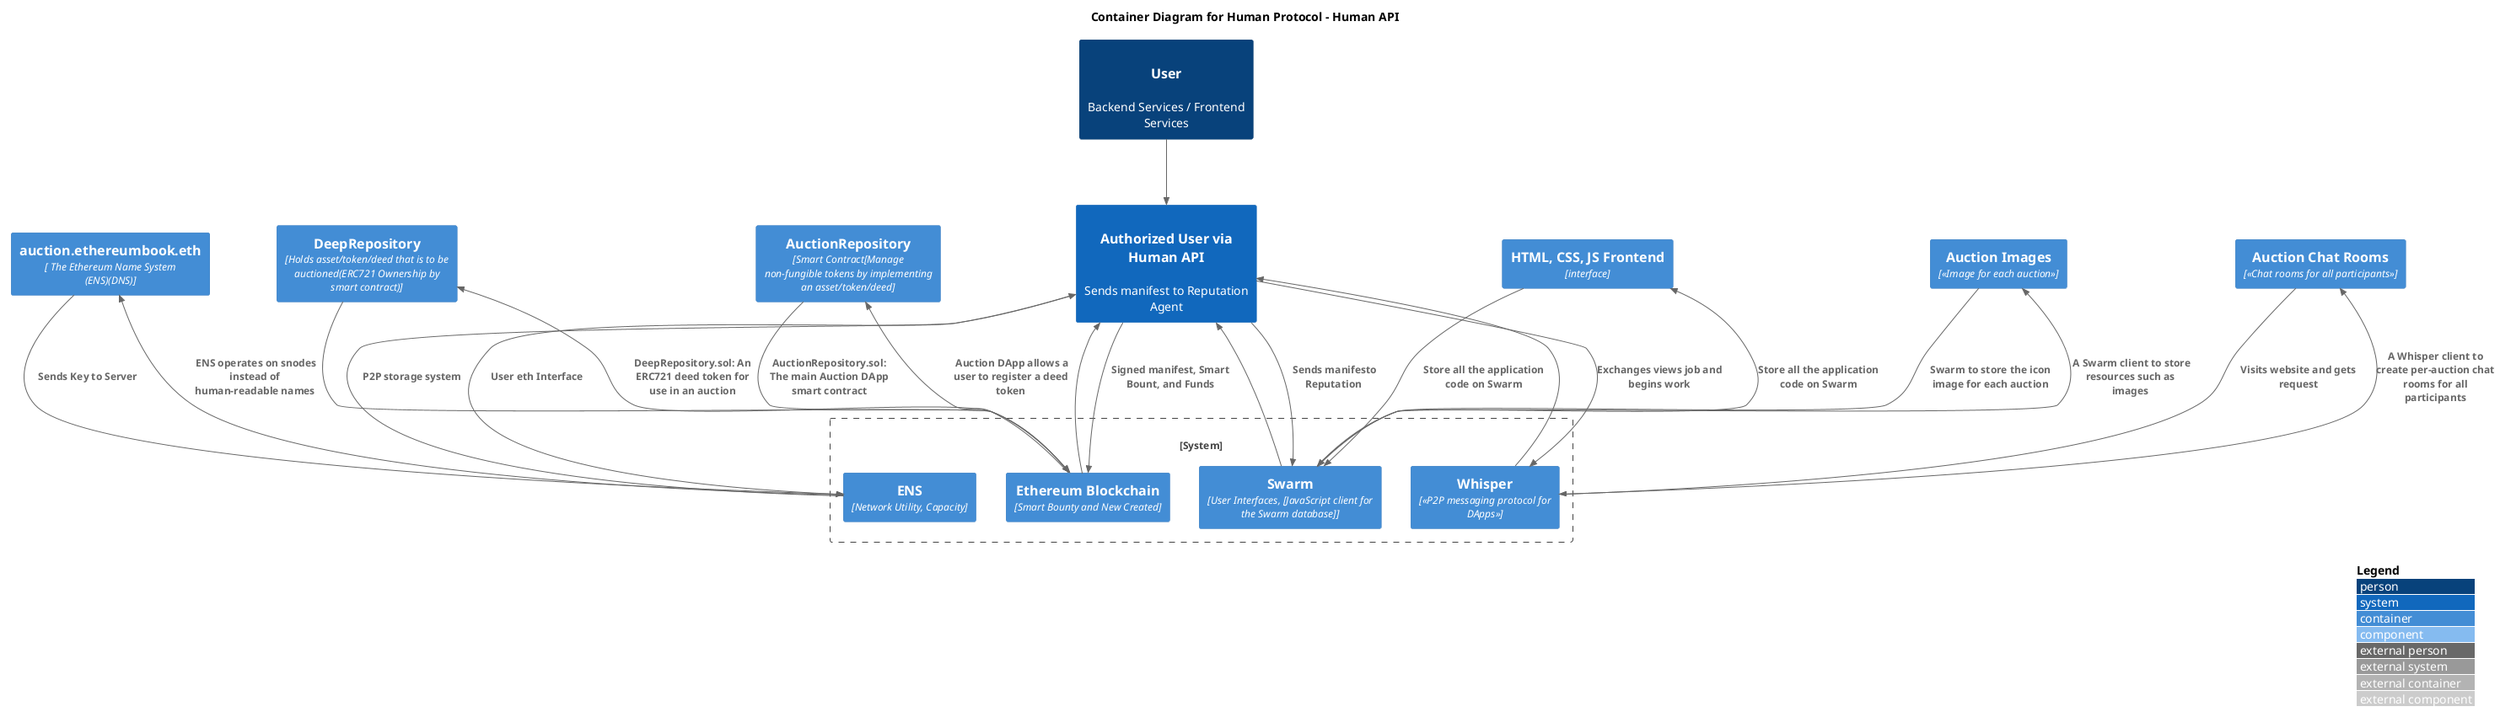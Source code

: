 @startuml

'!includeurl https://raw.githubusercontent.com/RicardoNiepel/C4-PlantUML/master/C4_Component.puml
!include <c4/C4_Component.puml> 
LAYOUT_TOP_DOWN()
LAYOUT_WITH_LEGEND()

title Container Diagram for Human Protocol - Human API

Person(authorized, "User", "Backend Services / Frontend Services", "user_check")
System(person_authorized, "Authorized User via Human API", "Sends manifest to Reputation Agent", "user_check")

System_Boundary(DApp, "   "){
Container(network, "ENS", "Network Utility, Capacity")
Container(admin, "Ethereum Blockchain", "Smart Bounty and New Created")
Container(extFe, "Swarm", "User Interfaces, [JavaScript client for the Swarm database]")
Container(whisper, "Whisper", "<<P2P messaging protocol for DApps>>")
}
Container(reader, "auction.ethereumbook.eth", " The Ethereum Name System (ENS)(DNS)")
Container(auctionRepo, "AuctionRepository", "Smart Contract[Manage non-fungible tokens by implementing an asset/token/deed")
Container(deepRepo, "DeepRepository", "Holds asset/token/deed that is to be auctioned(ERC721 Ownership by smart contract)")
Container(notification, "HTML, CSS, JS Frontend", "interface")
Container(blogService, "Auction Images", "<<Image for each auction>>")
Container(auctionChat, "Auction Chat Rooms", "<<Chat rooms for all participants>>")


Rel(person_authorized, extFe, " Sends manifesto Reputation")
Rel(person_authorized, admin, "Signed manifest, Smart Bount, and Funds")
Rel(admin, auctionRepo, " Auction DApp allows a user to register a deed token")
Rel(person_authorized, whisper, "Exchanges views job and begins work ")
Rel(person_authorized, network, "User eth Interface")
Rel(auctionRepo, admin, "AuctionRepository.sol: The main Auction DApp smart contract")
Rel(authorized, person_authorized, " ")
Rel(extFe, person_authorized, " ")
Rel(admin, person_authorized, " ")
Rel(deepRepo, admin, " ")
Rel(whisper, person_authorized, " ")
Rel(network, person_authorized, " P2P storage system")
Rel(admin, deepRepo, "DeepRepository.sol: An ERC721 deed token for use in an auction")

Rel(network, reader, " ENS operates on snodes instead of human-readable names")
Rel(reader, network, " Sends Key to Server ")
Rel(extFe, notification, "Store all the application code on Swarm")
Rel(whisper, auctionChat, "A Whisper client to create per-auction chat rooms for all participants")
Rel(auctionChat, whisper, "Visits website and gets request ")
Rel(extFe, blogService, " A Swarm client to store resources such as images")

Rel(notification, extFe, "Store all the application code on Swarm")
Rel(blogService, extFe, "Swarm to store the icon image for each auction")


@enduml
